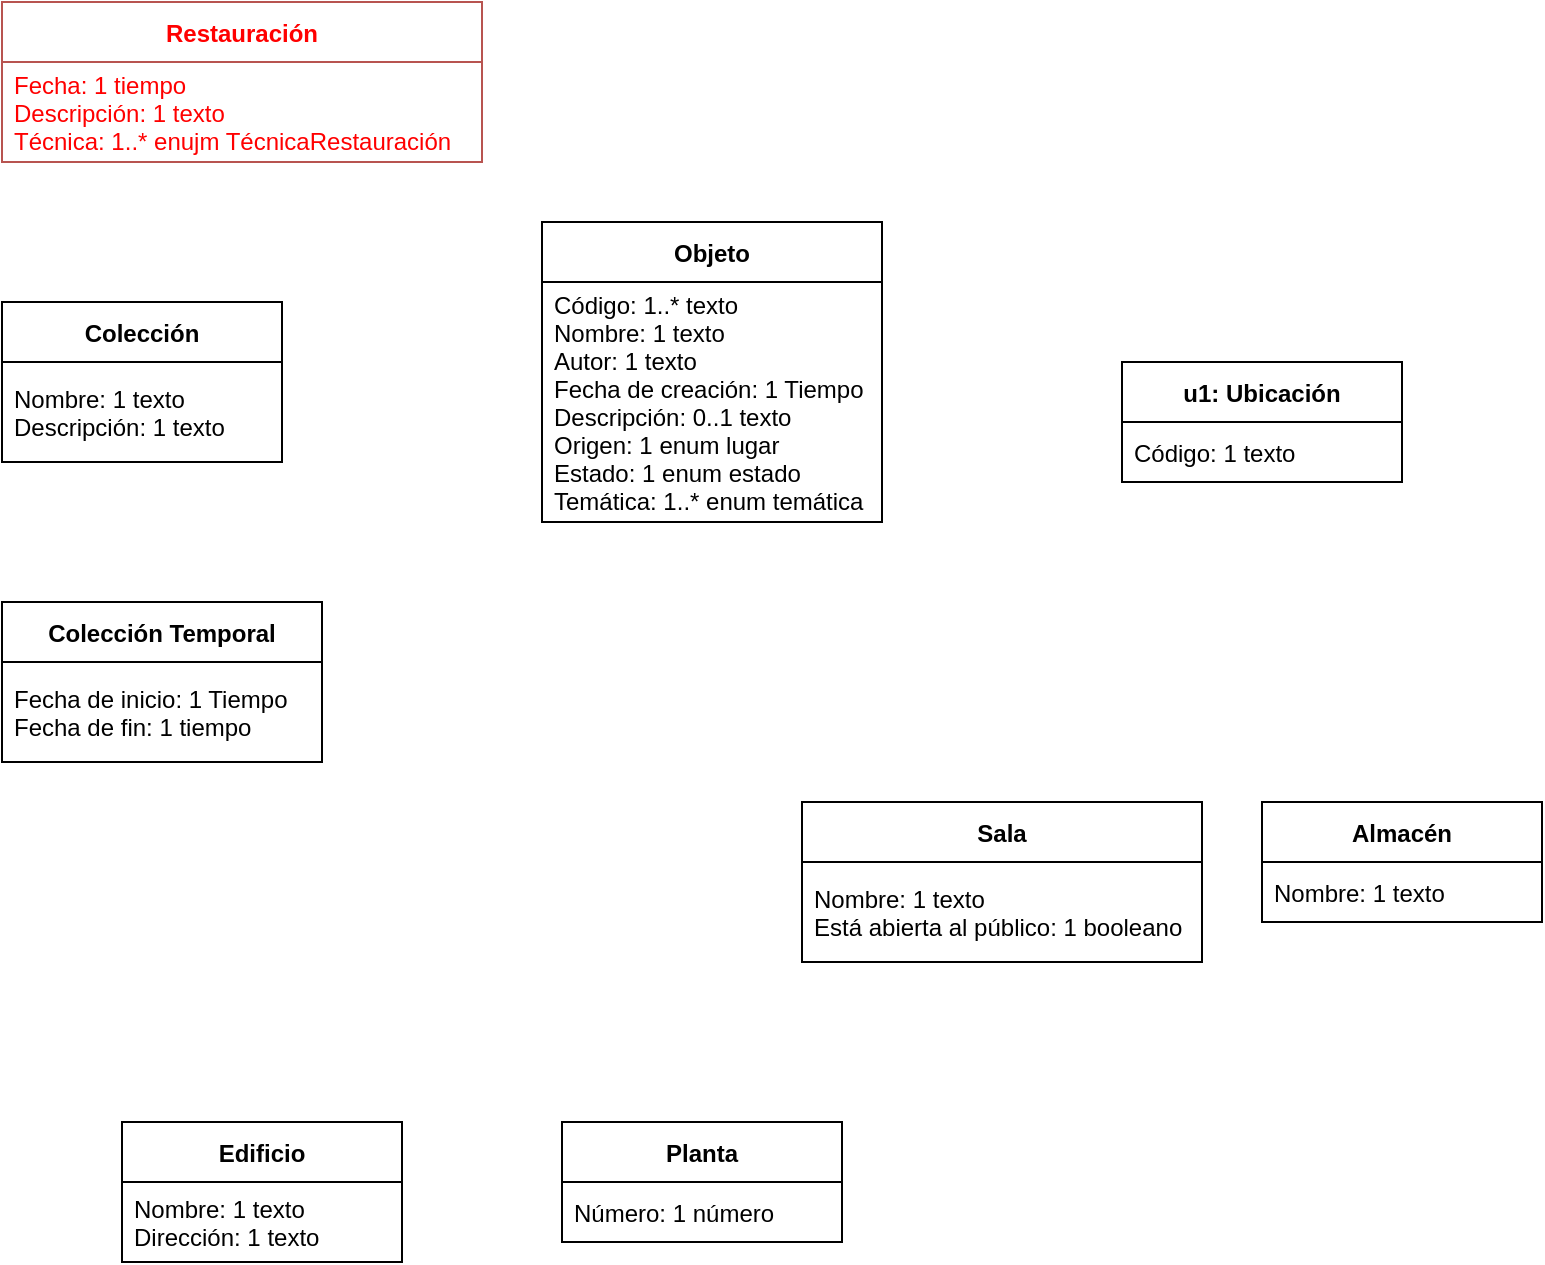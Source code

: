 <mxfile>
    <diagram id="t3F1BNb9Pv0DbTqgw8vE" name="Página-1">
        <mxGraphModel dx="868" dy="714" grid="1" gridSize="10" guides="1" tooltips="1" connect="1" arrows="1" fold="1" page="1" pageScale="1" pageWidth="827" pageHeight="1169" math="0" shadow="0">
            <root>
                <mxCell id="0"/>
                <mxCell id="1" parent="0"/>
                <mxCell id="2" value="Restauración" style="swimlane;fontStyle=1;childLayout=stackLayout;horizontal=1;startSize=30;horizontalStack=0;resizeParent=1;resizeParentMax=0;resizeLast=0;collapsible=1;marginBottom=0;fillColor=none;strokeColor=#b85450;fontColor=#FF0000;" vertex="1" parent="1">
                    <mxGeometry x="40" y="60" width="240" height="80" as="geometry"/>
                </mxCell>
                <mxCell id="3" value="Fecha: 1 tiempo&#10;Descripción: 1 texto&#10;Técnica: 1..* enujm TécnicaRestauración" style="text;strokeColor=none;fillColor=none;align=left;verticalAlign=middle;spacingLeft=4;spacingRight=4;overflow=hidden;points=[[0,0.5],[1,0.5]];portConstraint=eastwest;rotatable=0;fontColor=#FF0000;" vertex="1" parent="2">
                    <mxGeometry y="30" width="240" height="50" as="geometry"/>
                </mxCell>
                <mxCell id="6" value="Objeto" style="swimlane;fontStyle=1;childLayout=stackLayout;horizontal=1;startSize=30;horizontalStack=0;resizeParent=1;resizeParentMax=0;resizeLast=0;collapsible=1;marginBottom=0;fillColor=none;" vertex="1" parent="1">
                    <mxGeometry x="310" y="170" width="170" height="150" as="geometry"/>
                </mxCell>
                <mxCell id="7" value="Código: 1..* texto&#10;Nombre: 1 texto&#10;Autor: 1 texto&#10;Fecha de creación: 1 Tiempo&#10;Descripción: 0..1 texto&#10;Origen: 1 enum lugar&#10;Estado: 1 enum estado&#10;Temática: 1..* enum temática" style="text;strokeColor=none;fillColor=none;align=left;verticalAlign=middle;spacingLeft=4;spacingRight=4;overflow=hidden;points=[[0,0.5],[1,0.5]];portConstraint=eastwest;rotatable=0;fontColor=#000000;" vertex="1" parent="6">
                    <mxGeometry y="30" width="170" height="120" as="geometry"/>
                </mxCell>
                <mxCell id="10" value="u1: Ubicación" style="swimlane;fontStyle=1;childLayout=stackLayout;horizontal=1;startSize=30;horizontalStack=0;resizeParent=1;resizeParentMax=0;resizeLast=0;collapsible=1;marginBottom=0;fillColor=none;" vertex="1" parent="1">
                    <mxGeometry x="600" y="240" width="140" height="60" as="geometry"/>
                </mxCell>
                <mxCell id="11" value="Código: 1 texto" style="text;strokeColor=none;fillColor=none;align=left;verticalAlign=middle;spacingLeft=4;spacingRight=4;overflow=hidden;points=[[0,0.5],[1,0.5]];portConstraint=eastwest;rotatable=0;" vertex="1" parent="10">
                    <mxGeometry y="30" width="140" height="30" as="geometry"/>
                </mxCell>
                <mxCell id="14" value="Almacén" style="swimlane;fontStyle=1;childLayout=stackLayout;horizontal=1;startSize=30;horizontalStack=0;resizeParent=1;resizeParentMax=0;resizeLast=0;collapsible=1;marginBottom=0;fillColor=none;" vertex="1" parent="1">
                    <mxGeometry x="670" y="460" width="140" height="60" as="geometry"/>
                </mxCell>
                <mxCell id="15" value="Nombre: 1 texto" style="text;strokeColor=none;fillColor=none;align=left;verticalAlign=middle;spacingLeft=4;spacingRight=4;overflow=hidden;points=[[0,0.5],[1,0.5]];portConstraint=eastwest;rotatable=0;" vertex="1" parent="14">
                    <mxGeometry y="30" width="140" height="30" as="geometry"/>
                </mxCell>
                <mxCell id="18" value="Sala" style="swimlane;fontStyle=1;childLayout=stackLayout;horizontal=1;startSize=30;horizontalStack=0;resizeParent=1;resizeParentMax=0;resizeLast=0;collapsible=1;marginBottom=0;fillColor=none;" vertex="1" parent="1">
                    <mxGeometry x="440" y="460" width="200" height="80" as="geometry"/>
                </mxCell>
                <mxCell id="19" value="Nombre: 1 texto&#10;Está abierta al público: 1 booleano" style="text;strokeColor=none;fillColor=none;align=left;verticalAlign=middle;spacingLeft=4;spacingRight=4;overflow=hidden;points=[[0,0.5],[1,0.5]];portConstraint=eastwest;rotatable=0;" vertex="1" parent="18">
                    <mxGeometry y="30" width="200" height="50" as="geometry"/>
                </mxCell>
                <mxCell id="22" value="Planta" style="swimlane;fontStyle=1;childLayout=stackLayout;horizontal=1;startSize=30;horizontalStack=0;resizeParent=1;resizeParentMax=0;resizeLast=0;collapsible=1;marginBottom=0;fillColor=none;" vertex="1" parent="1">
                    <mxGeometry x="320" y="620" width="140" height="60" as="geometry"/>
                </mxCell>
                <mxCell id="23" value="Número: 1 número" style="text;strokeColor=none;fillColor=none;align=left;verticalAlign=middle;spacingLeft=4;spacingRight=4;overflow=hidden;points=[[0,0.5],[1,0.5]];portConstraint=eastwest;rotatable=0;" vertex="1" parent="22">
                    <mxGeometry y="30" width="140" height="30" as="geometry"/>
                </mxCell>
                <mxCell id="26" value="Colección" style="swimlane;fontStyle=1;childLayout=stackLayout;horizontal=1;startSize=30;horizontalStack=0;resizeParent=1;resizeParentMax=0;resizeLast=0;collapsible=1;marginBottom=0;fillColor=none;" vertex="1" parent="1">
                    <mxGeometry x="40" y="210" width="140" height="80" as="geometry"/>
                </mxCell>
                <mxCell id="27" value="Nombre: 1 texto&#10;Descripción: 1 texto" style="text;strokeColor=none;fillColor=none;align=left;verticalAlign=middle;spacingLeft=4;spacingRight=4;overflow=hidden;points=[[0,0.5],[1,0.5]];portConstraint=eastwest;rotatable=0;" vertex="1" parent="26">
                    <mxGeometry y="30" width="140" height="50" as="geometry"/>
                </mxCell>
                <mxCell id="30" value="Colección Temporal" style="swimlane;fontStyle=1;childLayout=stackLayout;horizontal=1;startSize=30;horizontalStack=0;resizeParent=1;resizeParentMax=0;resizeLast=0;collapsible=1;marginBottom=0;fillColor=none;" vertex="1" parent="1">
                    <mxGeometry x="40" y="360" width="160" height="80" as="geometry"/>
                </mxCell>
                <mxCell id="31" value="Fecha de inicio: 1 Tiempo&#10;Fecha de fin: 1 tiempo" style="text;strokeColor=none;fillColor=none;align=left;verticalAlign=middle;spacingLeft=4;spacingRight=4;overflow=hidden;points=[[0,0.5],[1,0.5]];portConstraint=eastwest;rotatable=0;" vertex="1" parent="30">
                    <mxGeometry y="30" width="160" height="50" as="geometry"/>
                </mxCell>
                <mxCell id="34" value="Edificio" style="swimlane;fontStyle=1;childLayout=stackLayout;horizontal=1;startSize=30;horizontalStack=0;resizeParent=1;resizeParentMax=0;resizeLast=0;collapsible=1;marginBottom=0;fillColor=none;" vertex="1" parent="1">
                    <mxGeometry x="100" y="620" width="140" height="70" as="geometry"/>
                </mxCell>
                <mxCell id="35" value="Nombre: 1 texto&#10;Dirección: 1 texto" style="text;strokeColor=none;fillColor=none;align=left;verticalAlign=middle;spacingLeft=4;spacingRight=4;overflow=hidden;points=[[0,0.5],[1,0.5]];portConstraint=eastwest;rotatable=0;" vertex="1" parent="34">
                    <mxGeometry y="30" width="140" height="40" as="geometry"/>
                </mxCell>
            </root>
        </mxGraphModel>
    </diagram>
</mxfile>